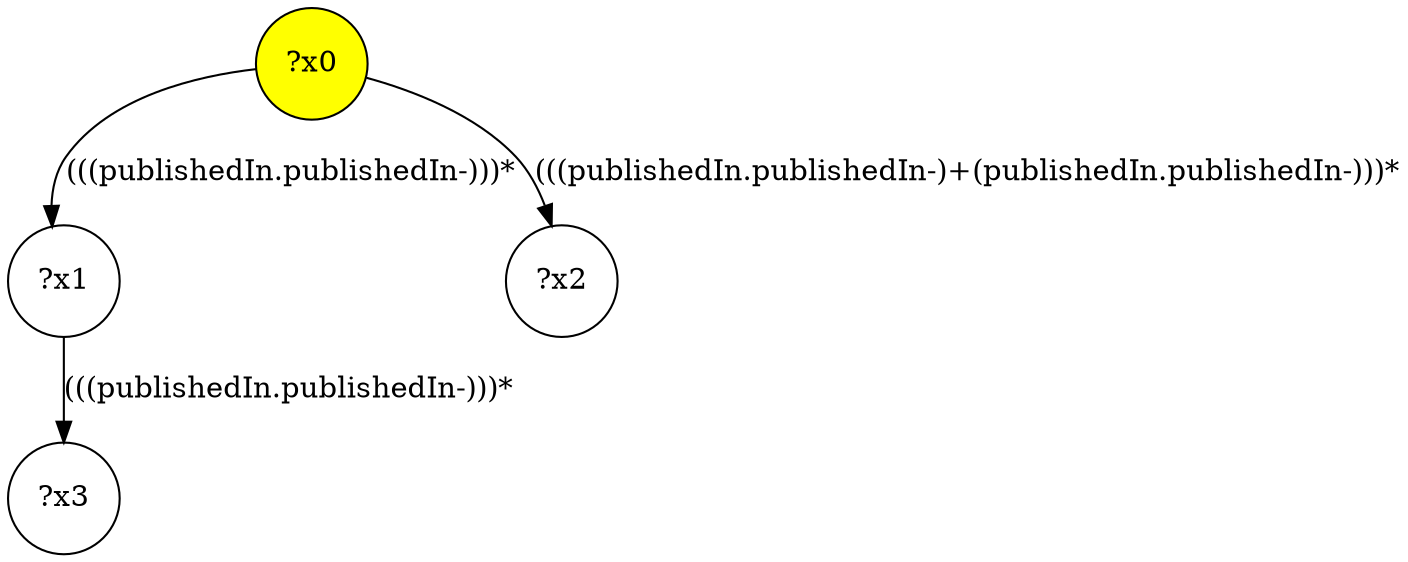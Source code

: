digraph g {
	x0 [fillcolor="yellow", style="filled," shape=circle, label="?x0"];
	x1 [shape=circle, label="?x1"];
	x0 -> x1 [label="(((publishedIn.publishedIn-)))*"];
	x2 [shape=circle, label="?x2"];
	x0 -> x2 [label="(((publishedIn.publishedIn-)+(publishedIn.publishedIn-)))*"];
	x3 [shape=circle, label="?x3"];
	x1 -> x3 [label="(((publishedIn.publishedIn-)))*"];
}
